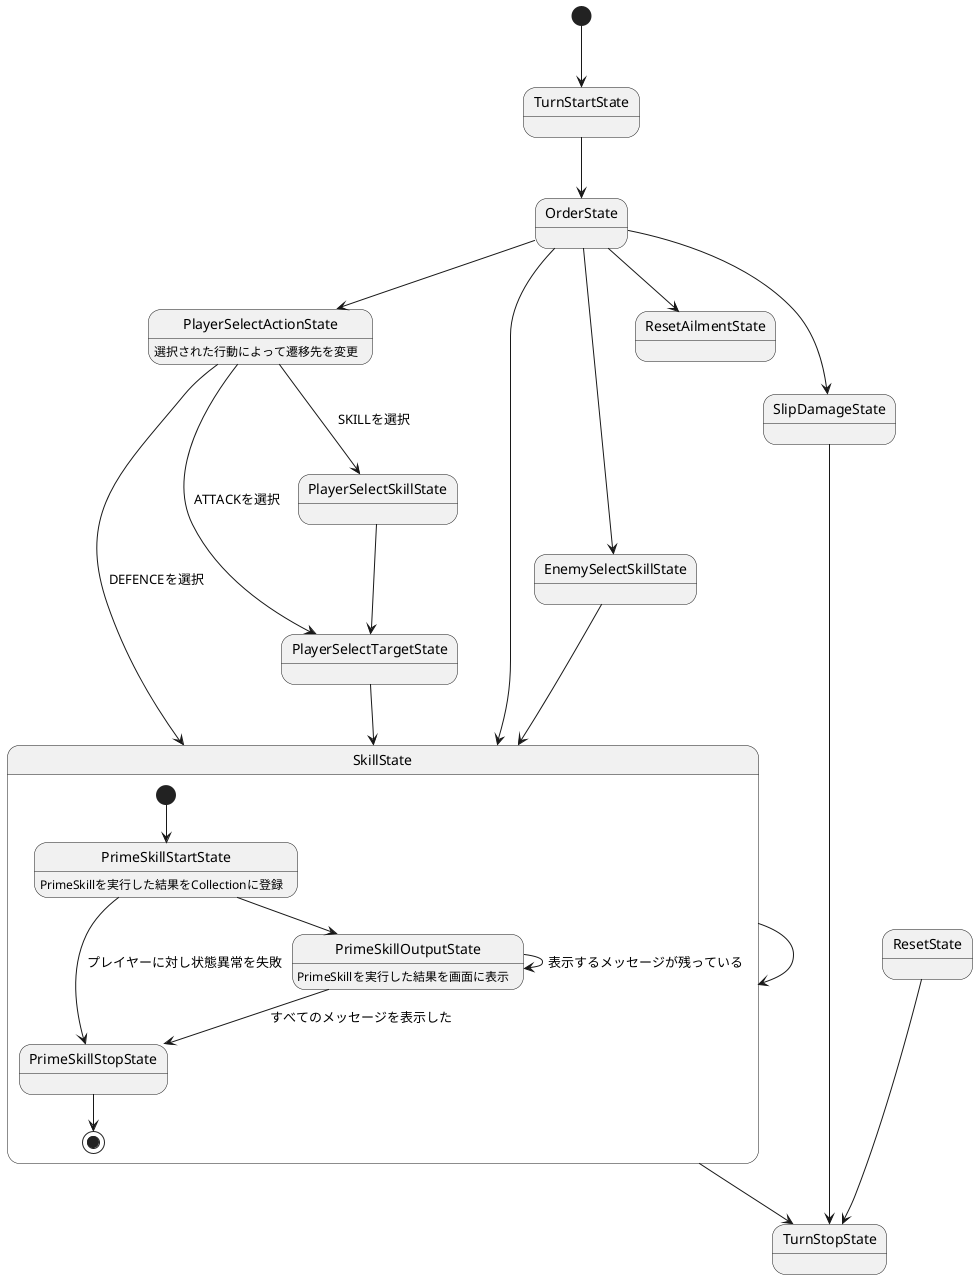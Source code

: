 ﻿@startuml
[*] --> TurnStartState
TurnStartState --> OrderState
OrderState --> PlayerSelectActionState
PlayerSelectActionState --> SkillState : DEFENCEを選択
PlayerSelectActionState --> PlayerSelectTargetState : ATTACKを選択
PlayerSelectActionState --> PlayerSelectSkillState : SKILLを選択
PlayerSelectSkillState --> PlayerSelectTargetState
PlayerSelectTargetState --> SkillState
OrderState --> EnemySelectSkillState
EnemySelectSkillState --> SkillState
OrderState --> SkillState
SkillState --> SkillState
SkillState --> TurnStopState
OrderState --> ResetAilmentState
ResetState --> TurnStopState
OrderState --> SlipDamageState
SlipDamageState --> TurnStopState

PlayerSelectActionState : 選択された行動によって遷移先を変更
State SkillState {
[*] --> PrimeSkillStartState
    PrimeSkillStartState --> PrimeSkillStopState : プレイヤーに対し状態異常を失敗
    PrimeSkillStartState --> PrimeSkillOutputState
    PrimeSkillOutputState --> PrimeSkillOutputState : 表示するメッセージが残っている
    PrimeSkillOutputState --> PrimeSkillStopState : すべてのメッセージを表示した
    PrimeSkillStopState --> [*]
    
    PrimeSkillStartState : PrimeSkillを実行した結果をCollectionに登録
    PrimeSkillOutputState : PrimeSkillを実行した結果を画面に表示
}
@enduml